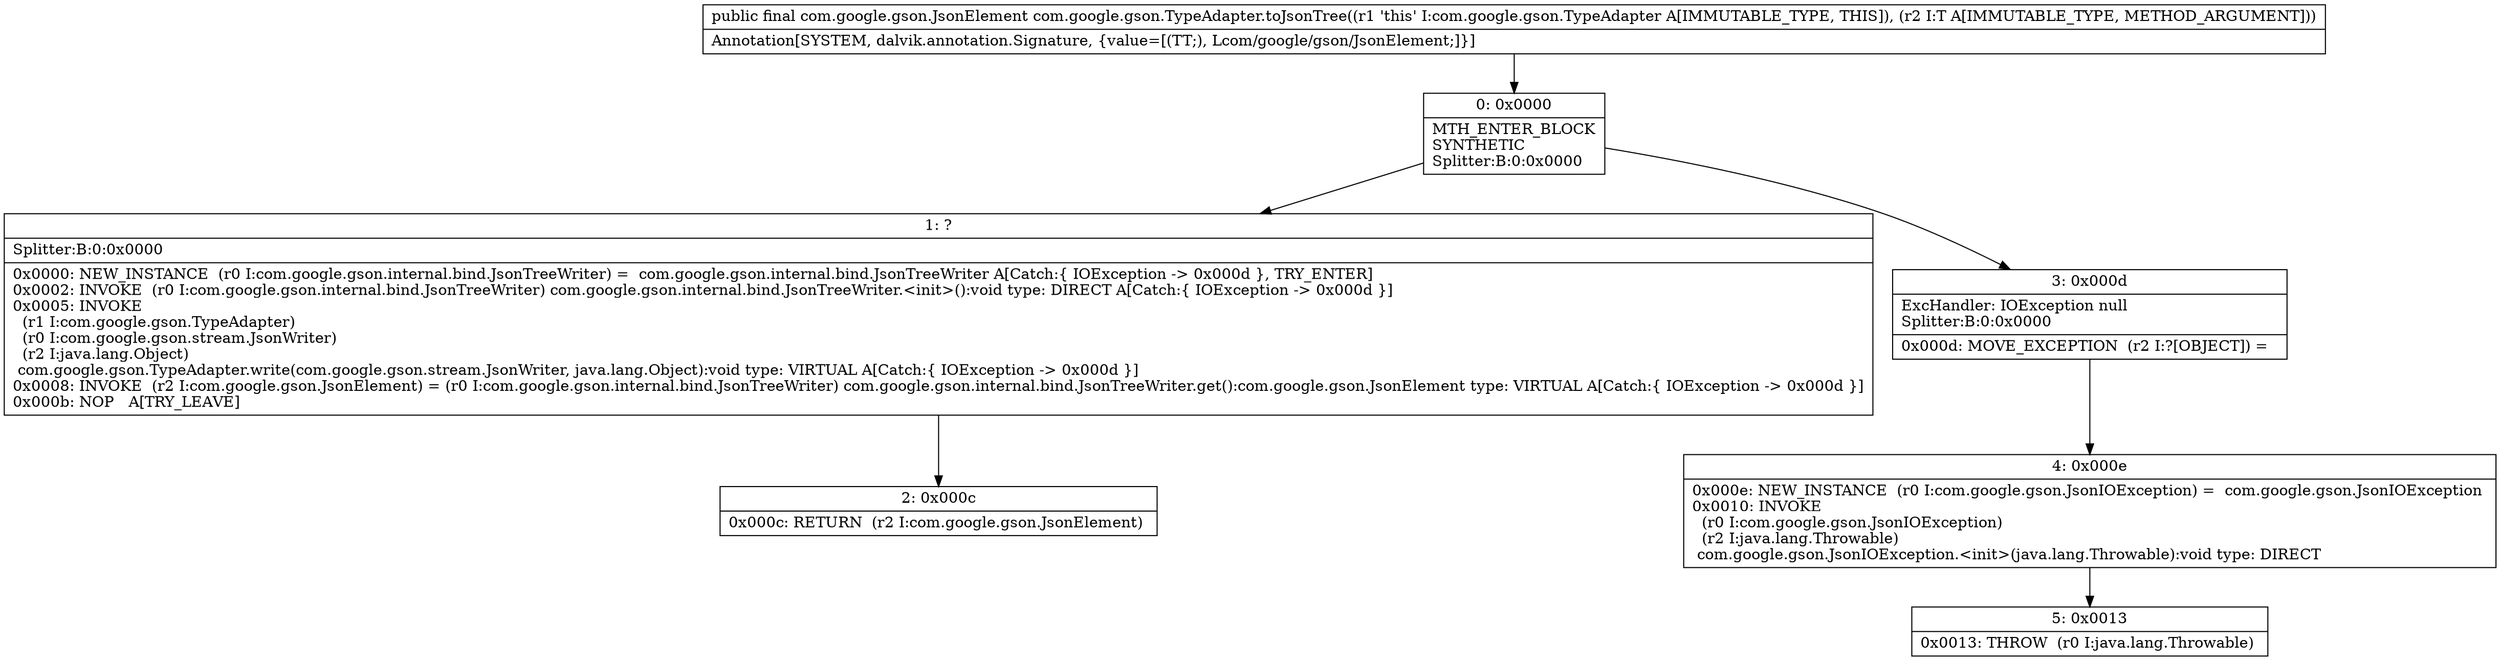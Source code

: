 digraph "CFG forcom.google.gson.TypeAdapter.toJsonTree(Ljava\/lang\/Object;)Lcom\/google\/gson\/JsonElement;" {
Node_0 [shape=record,label="{0\:\ 0x0000|MTH_ENTER_BLOCK\lSYNTHETIC\lSplitter:B:0:0x0000\l}"];
Node_1 [shape=record,label="{1\:\ ?|Splitter:B:0:0x0000\l|0x0000: NEW_INSTANCE  (r0 I:com.google.gson.internal.bind.JsonTreeWriter) =  com.google.gson.internal.bind.JsonTreeWriter A[Catch:\{ IOException \-\> 0x000d \}, TRY_ENTER]\l0x0002: INVOKE  (r0 I:com.google.gson.internal.bind.JsonTreeWriter) com.google.gson.internal.bind.JsonTreeWriter.\<init\>():void type: DIRECT A[Catch:\{ IOException \-\> 0x000d \}]\l0x0005: INVOKE  \l  (r1 I:com.google.gson.TypeAdapter)\l  (r0 I:com.google.gson.stream.JsonWriter)\l  (r2 I:java.lang.Object)\l com.google.gson.TypeAdapter.write(com.google.gson.stream.JsonWriter, java.lang.Object):void type: VIRTUAL A[Catch:\{ IOException \-\> 0x000d \}]\l0x0008: INVOKE  (r2 I:com.google.gson.JsonElement) = (r0 I:com.google.gson.internal.bind.JsonTreeWriter) com.google.gson.internal.bind.JsonTreeWriter.get():com.google.gson.JsonElement type: VIRTUAL A[Catch:\{ IOException \-\> 0x000d \}]\l0x000b: NOP   A[TRY_LEAVE]\l}"];
Node_2 [shape=record,label="{2\:\ 0x000c|0x000c: RETURN  (r2 I:com.google.gson.JsonElement) \l}"];
Node_3 [shape=record,label="{3\:\ 0x000d|ExcHandler: IOException null\lSplitter:B:0:0x0000\l|0x000d: MOVE_EXCEPTION  (r2 I:?[OBJECT]) =  \l}"];
Node_4 [shape=record,label="{4\:\ 0x000e|0x000e: NEW_INSTANCE  (r0 I:com.google.gson.JsonIOException) =  com.google.gson.JsonIOException \l0x0010: INVOKE  \l  (r0 I:com.google.gson.JsonIOException)\l  (r2 I:java.lang.Throwable)\l com.google.gson.JsonIOException.\<init\>(java.lang.Throwable):void type: DIRECT \l}"];
Node_5 [shape=record,label="{5\:\ 0x0013|0x0013: THROW  (r0 I:java.lang.Throwable) \l}"];
MethodNode[shape=record,label="{public final com.google.gson.JsonElement com.google.gson.TypeAdapter.toJsonTree((r1 'this' I:com.google.gson.TypeAdapter A[IMMUTABLE_TYPE, THIS]), (r2 I:T A[IMMUTABLE_TYPE, METHOD_ARGUMENT]))  | Annotation[SYSTEM, dalvik.annotation.Signature, \{value=[(TT;), Lcom\/google\/gson\/JsonElement;]\}]\l}"];
MethodNode -> Node_0;
Node_0 -> Node_1;
Node_0 -> Node_3;
Node_1 -> Node_2;
Node_3 -> Node_4;
Node_4 -> Node_5;
}


